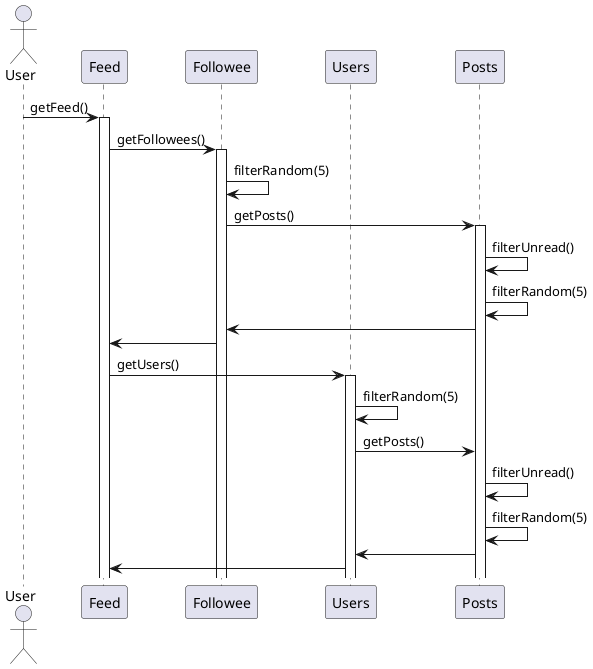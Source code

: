 @startuml sequence

actor User
' entite qui sont pas des acteurs
participant Feed 
' personnes suivis
participant Followee
participant Users
participant Posts 
' 1. user demande feed , fedd va interagir avec bcp d'entite
User -> Feed: getFeed()
' met une barre ds le diag, spécifie un groupe d'action (getFeed)
activate Feed 
' feed demande aux folowee get ses suivis
Feed -> Followee: getFollowees()
activate Followee
' folowee filtre et cherche 5 foloww aleatoires (user implicite)
Followee -> Followee: filterRandom(5) 
' folowee va chercher des posts
Followee -> Posts: getPosts()
activate Posts
' filtre les posts non lus
Posts -> Posts: filterUnread()
' parmis ceux la 5 random
Posts -> Posts: filterRandom(5)
' retourne post jusuqua feed
Posts -> Followee
Followee -> Feed 

' ici on veut avoir les utilisateurs associés au post et demander à user tt utilisateurs asociés aux posts
Feed -> Users: getUsers()
activate Users
Users -> Users: filterRandom(5)
Users -> Posts: getPosts()
Posts -> Posts: filterUnread()
Posts -> Posts: filterRandom(5)
Posts -> Users
Users -> Feed 

@enduml
